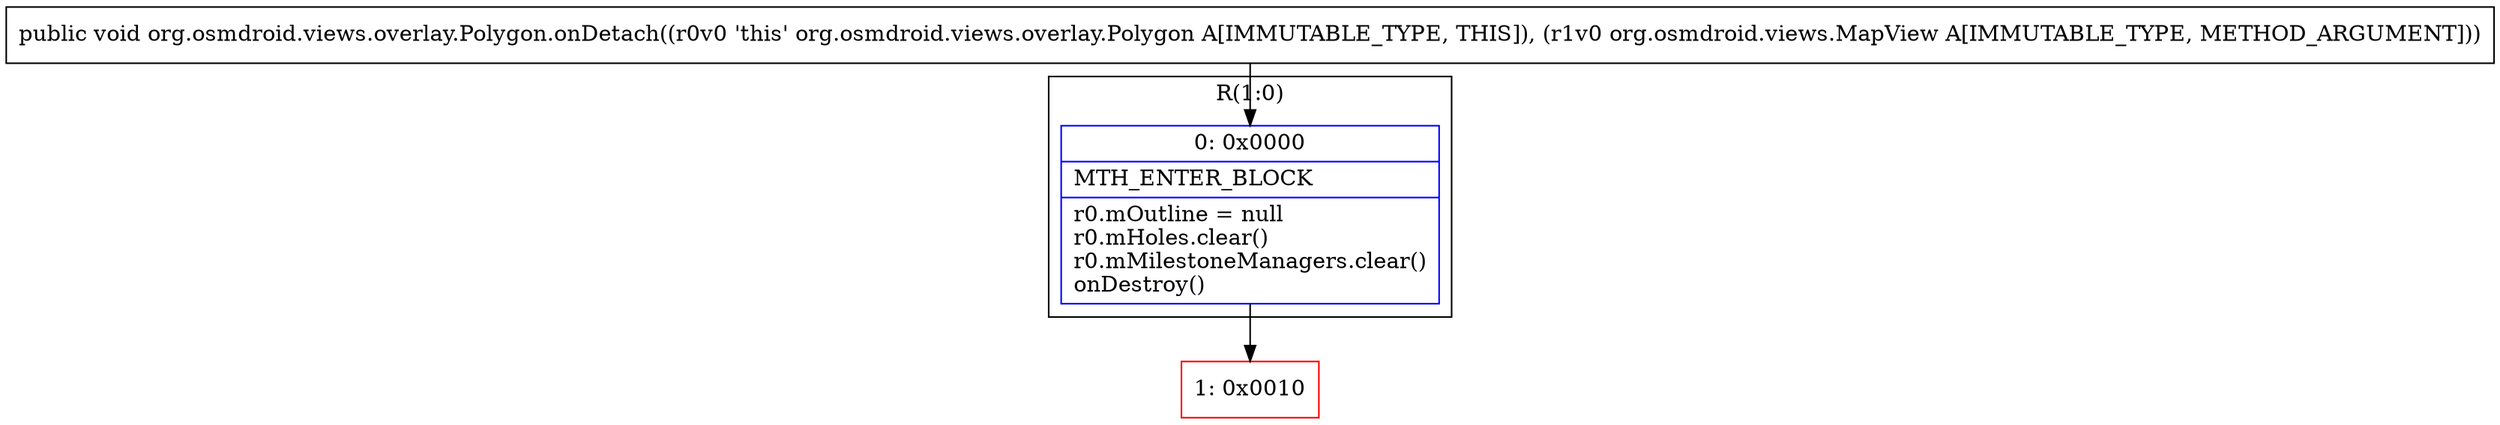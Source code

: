digraph "CFG fororg.osmdroid.views.overlay.Polygon.onDetach(Lorg\/osmdroid\/views\/MapView;)V" {
subgraph cluster_Region_998261655 {
label = "R(1:0)";
node [shape=record,color=blue];
Node_0 [shape=record,label="{0\:\ 0x0000|MTH_ENTER_BLOCK\l|r0.mOutline = null\lr0.mHoles.clear()\lr0.mMilestoneManagers.clear()\lonDestroy()\l}"];
}
Node_1 [shape=record,color=red,label="{1\:\ 0x0010}"];
MethodNode[shape=record,label="{public void org.osmdroid.views.overlay.Polygon.onDetach((r0v0 'this' org.osmdroid.views.overlay.Polygon A[IMMUTABLE_TYPE, THIS]), (r1v0 org.osmdroid.views.MapView A[IMMUTABLE_TYPE, METHOD_ARGUMENT])) }"];
MethodNode -> Node_0;
Node_0 -> Node_1;
}


